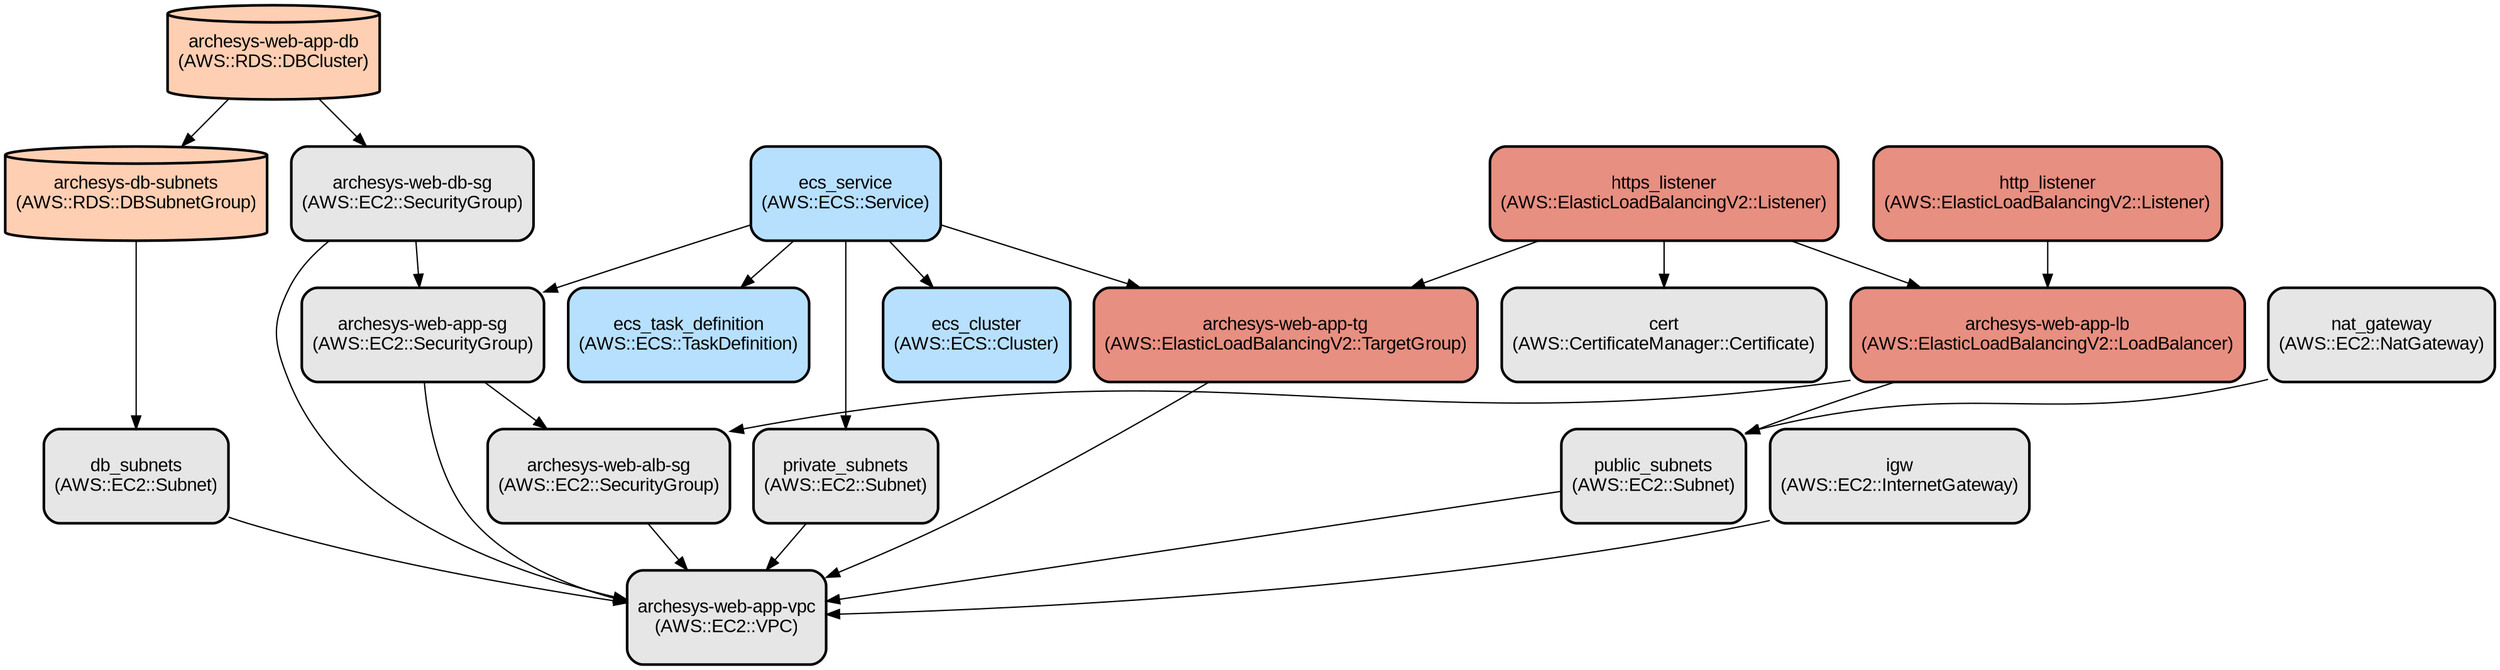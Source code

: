 digraph INFRA {
  node [ color = "black", fillcolor = "#E6E6E6", height =1, style = "filled,bold,rounded", fontname = "Arial" ];
  "archesys-web-app-vpc" [ label = "archesys-web-app-vpc
(AWS::EC2::VPC)", shape =rectangle ];
  "public_subnets" [ label = "public_subnets
(AWS::EC2::Subnet)", shape =rectangle ];
  "private_subnets" [ label = "private_subnets
(AWS::EC2::Subnet)", shape =rectangle ];
  "db_subnets" [ label = "db_subnets
(AWS::EC2::Subnet)", shape =rectangle ];
  "igw" [ label = "igw
(AWS::EC2::InternetGateway)", shape =rectangle ];
  "nat_gateway" [ label = "nat_gateway
(AWS::EC2::NatGateway)", shape =rectangle ];
  "archesys-web-app-lb" [ label = "archesys-web-app-lb
(AWS::ElasticLoadBalancingV2::LoadBalancer)", shape =rectangle, fillcolor = "#E78F81" ];
  "archesys-web-app-tg" [ label = "archesys-web-app-tg
(AWS::ElasticLoadBalancingV2::TargetGroup)", shape =rectangle, fillcolor = "#E78F81" ];
  "archesys-web-app-sg" [ label = "archesys-web-app-sg
(AWS::EC2::SecurityGroup)", shape =rectangle ];
  "archesys-web-alb-sg" [ label = "archesys-web-alb-sg
(AWS::EC2::SecurityGroup)", shape =rectangle ];
  "archesys-web-db-sg" [ label = "archesys-web-db-sg
(AWS::EC2::SecurityGroup)", shape =rectangle ];
  "ecs_cluster" [ label = "ecs_cluster
(AWS::ECS::Cluster)", shape =rectangle, fillcolor = "#B7E0FF" ];
  "ecs_task_definition" [ label = "ecs_task_definition
(AWS::ECS::TaskDefinition)", shape =rectangle, fillcolor = "#B7E0FF" ];
  "ecs_service" [ label = "ecs_service
(AWS::ECS::Service)", shape =rectangle, fillcolor = "#B7E0FF" ];
  "archesys-db-subnets" [ label = "archesys-db-subnets
(AWS::RDS::DBSubnetGroup)", shape =cylinder, fillcolor = "#FFCFB3" ];
  "archesys-web-app-db" [ label = "archesys-web-app-db
(AWS::RDS::DBCluster)", shape =cylinder, fillcolor = "#FFCFB3" ];
  "cert" [ label = "cert
(AWS::CertificateManager::Certificate)", shape =rectangle ];
  "http_listener" [ label = "http_listener
(AWS::ElasticLoadBalancingV2::Listener)", shape =rectangle, fillcolor = "#E78F81" ];
  "https_listener" [ label = "https_listener
(AWS::ElasticLoadBalancingV2::Listener)", shape =rectangle, fillcolor = "#E78F81" ];
  "public_subnets" -> "archesys-web-app-vpc";
  "private_subnets" -> "archesys-web-app-vpc";
  "db_subnets" -> "archesys-web-app-vpc";
  "igw" -> "archesys-web-app-vpc";
  "nat_gateway" -> "public_subnets";
  "archesys-web-app-lb" -> "public_subnets";
  "archesys-web-app-lb" -> "archesys-web-alb-sg";
  "archesys-web-app-tg" -> "archesys-web-app-vpc";
  "archesys-web-app-sg" -> "archesys-web-app-vpc";
  "archesys-web-app-sg" -> "archesys-web-alb-sg";
  "archesys-web-alb-sg" -> "archesys-web-app-vpc";
  "archesys-web-db-sg" -> "archesys-web-app-vpc";
  "archesys-web-db-sg" -> "archesys-web-app-sg";
  "ecs_service" -> "ecs_cluster";
  "ecs_service" -> "ecs_task_definition";
  "ecs_service" -> "private_subnets";
  "ecs_service" -> "archesys-web-app-sg";
  "ecs_service" -> "archesys-web-app-tg";
  "archesys-db-subnets" -> "db_subnets";
  "archesys-web-app-db" -> "archesys-web-db-sg";
  "archesys-web-app-db" -> "archesys-db-subnets";
  "http_listener" -> "archesys-web-app-lb";
  "https_listener" -> "archesys-web-app-lb";
  "https_listener" -> "cert";
  "https_listener" -> "archesys-web-app-tg";
}
